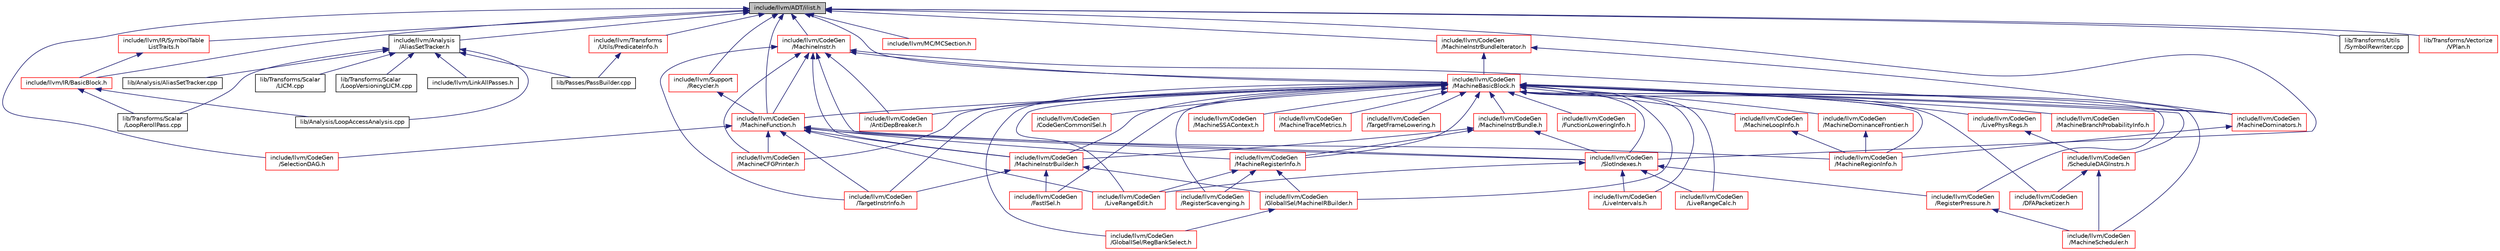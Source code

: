 digraph "include/llvm/ADT/ilist.h"
{
 // LATEX_PDF_SIZE
  bgcolor="transparent";
  edge [fontname="Helvetica",fontsize="10",labelfontname="Helvetica",labelfontsize="10"];
  node [fontname="Helvetica",fontsize="10",shape=record];
  Node1 [label="include/llvm/ADT/ilist.h",height=0.2,width=0.4,color="black", fillcolor="grey75", style="filled", fontcolor="black",tooltip=" "];
  Node1 -> Node2 [dir="back",color="midnightblue",fontsize="10",style="solid",fontname="Helvetica"];
  Node2 [label="include/llvm/Analysis\l/AliasSetTracker.h",height=0.2,width=0.4,color="black",URL="$AliasSetTracker_8h.html",tooltip=" "];
  Node2 -> Node3 [dir="back",color="midnightblue",fontsize="10",style="solid",fontname="Helvetica"];
  Node3 [label="include/llvm/LinkAllPasses.h",height=0.2,width=0.4,color="black",URL="$LinkAllPasses_8h.html",tooltip=" "];
  Node2 -> Node4 [dir="back",color="midnightblue",fontsize="10",style="solid",fontname="Helvetica"];
  Node4 [label="lib/Analysis/AliasSetTracker.cpp",height=0.2,width=0.4,color="black",URL="$AliasSetTracker_8cpp.html",tooltip=" "];
  Node2 -> Node5 [dir="back",color="midnightblue",fontsize="10",style="solid",fontname="Helvetica"];
  Node5 [label="lib/Analysis/LoopAccessAnalysis.cpp",height=0.2,width=0.4,color="black",URL="$LoopAccessAnalysis_8cpp.html",tooltip=" "];
  Node2 -> Node6 [dir="back",color="midnightblue",fontsize="10",style="solid",fontname="Helvetica"];
  Node6 [label="lib/Passes/PassBuilder.cpp",height=0.2,width=0.4,color="black",URL="$PassBuilder_8cpp.html",tooltip=" "];
  Node2 -> Node7 [dir="back",color="midnightblue",fontsize="10",style="solid",fontname="Helvetica"];
  Node7 [label="lib/Transforms/Scalar\l/LICM.cpp",height=0.2,width=0.4,color="black",URL="$LICM_8cpp.html",tooltip=" "];
  Node2 -> Node8 [dir="back",color="midnightblue",fontsize="10",style="solid",fontname="Helvetica"];
  Node8 [label="lib/Transforms/Scalar\l/LoopRerollPass.cpp",height=0.2,width=0.4,color="black",URL="$LoopRerollPass_8cpp.html",tooltip=" "];
  Node2 -> Node9 [dir="back",color="midnightblue",fontsize="10",style="solid",fontname="Helvetica"];
  Node9 [label="lib/Transforms/Scalar\l/LoopVersioningLICM.cpp",height=0.2,width=0.4,color="black",URL="$LoopVersioningLICM_8cpp.html",tooltip=" "];
  Node1 -> Node10 [dir="back",color="midnightblue",fontsize="10",style="solid",fontname="Helvetica"];
  Node10 [label="include/llvm/CodeGen\l/MachineBasicBlock.h",height=0.2,width=0.4,color="red",URL="$MachineBasicBlock_8h.html",tooltip=" "];
  Node10 -> Node11 [dir="back",color="midnightblue",fontsize="10",style="solid",fontname="Helvetica"];
  Node11 [label="include/llvm/CodeGen\l/AntiDepBreaker.h",height=0.2,width=0.4,color="red",URL="$AntiDepBreaker_8h.html",tooltip=" "];
  Node10 -> Node17 [dir="back",color="midnightblue",fontsize="10",style="solid",fontname="Helvetica"];
  Node17 [label="include/llvm/CodeGen\l/CodeGenCommonISel.h",height=0.2,width=0.4,color="red",URL="$CodeGenCommonISel_8h.html",tooltip=" "];
  Node10 -> Node37 [dir="back",color="midnightblue",fontsize="10",style="solid",fontname="Helvetica"];
  Node37 [label="include/llvm/CodeGen\l/DFAPacketizer.h",height=0.2,width=0.4,color="red",URL="$DFAPacketizer_8h.html",tooltip=" "];
  Node10 -> Node50 [dir="back",color="midnightblue",fontsize="10",style="solid",fontname="Helvetica"];
  Node50 [label="include/llvm/CodeGen\l/FastISel.h",height=0.2,width=0.4,color="red",URL="$FastISel_8h.html",tooltip=" "];
  Node10 -> Node58 [dir="back",color="midnightblue",fontsize="10",style="solid",fontname="Helvetica"];
  Node58 [label="include/llvm/CodeGen\l/FunctionLoweringInfo.h",height=0.2,width=0.4,color="red",URL="$FunctionLoweringInfo_8h.html",tooltip=" "];
  Node10 -> Node72 [dir="back",color="midnightblue",fontsize="10",style="solid",fontname="Helvetica"];
  Node72 [label="include/llvm/CodeGen\l/GlobalISel/MachineIRBuilder.h",height=0.2,width=0.4,color="red",URL="$MachineIRBuilder_8h.html",tooltip=" "];
  Node72 -> Node93 [dir="back",color="midnightblue",fontsize="10",style="solid",fontname="Helvetica"];
  Node93 [label="include/llvm/CodeGen\l/GlobalISel/RegBankSelect.h",height=0.2,width=0.4,color="red",URL="$RegBankSelect_8h.html",tooltip=" "];
  Node10 -> Node93 [dir="back",color="midnightblue",fontsize="10",style="solid",fontname="Helvetica"];
  Node10 -> Node143 [dir="back",color="midnightblue",fontsize="10",style="solid",fontname="Helvetica"];
  Node143 [label="include/llvm/CodeGen\l/LiveIntervals.h",height=0.2,width=0.4,color="red",URL="$LiveIntervals_8h.html",tooltip=" "];
  Node10 -> Node208 [dir="back",color="midnightblue",fontsize="10",style="solid",fontname="Helvetica"];
  Node208 [label="include/llvm/CodeGen\l/LivePhysRegs.h",height=0.2,width=0.4,color="red",URL="$LivePhysRegs_8h.html",tooltip=" "];
  Node208 -> Node209 [dir="back",color="midnightblue",fontsize="10",style="solid",fontname="Helvetica"];
  Node209 [label="include/llvm/CodeGen\l/ScheduleDAGInstrs.h",height=0.2,width=0.4,color="red",URL="$ScheduleDAGInstrs_8h.html",tooltip=" "];
  Node209 -> Node37 [dir="back",color="midnightblue",fontsize="10",style="solid",fontname="Helvetica"];
  Node209 -> Node210 [dir="back",color="midnightblue",fontsize="10",style="solid",fontname="Helvetica"];
  Node210 [label="include/llvm/CodeGen\l/MachineScheduler.h",height=0.2,width=0.4,color="red",URL="$MachineScheduler_8h.html",tooltip=" "];
  Node10 -> Node287 [dir="back",color="midnightblue",fontsize="10",style="solid",fontname="Helvetica"];
  Node287 [label="include/llvm/CodeGen\l/LiveRangeCalc.h",height=0.2,width=0.4,color="red",URL="$LiveRangeCalc_8h.html",tooltip=" "];
  Node10 -> Node291 [dir="back",color="midnightblue",fontsize="10",style="solid",fontname="Helvetica"];
  Node291 [label="include/llvm/CodeGen\l/LiveRangeEdit.h",height=0.2,width=0.4,color="red",URL="$LiveRangeEdit_8h.html",tooltip=" "];
  Node10 -> Node292 [dir="back",color="midnightblue",fontsize="10",style="solid",fontname="Helvetica"];
  Node292 [label="include/llvm/CodeGen\l/MachineBranchProbabilityInfo.h",height=0.2,width=0.4,color="red",URL="$MachineBranchProbabilityInfo_8h.html",tooltip=" "];
  Node10 -> Node309 [dir="back",color="midnightblue",fontsize="10",style="solid",fontname="Helvetica"];
  Node309 [label="include/llvm/CodeGen\l/MachineCFGPrinter.h",height=0.2,width=0.4,color="red",URL="$MachineCFGPrinter_8h.html",tooltip=" "];
  Node10 -> Node311 [dir="back",color="midnightblue",fontsize="10",style="solid",fontname="Helvetica"];
  Node311 [label="include/llvm/CodeGen\l/MachineDominanceFrontier.h",height=0.2,width=0.4,color="red",URL="$MachineDominanceFrontier_8h.html",tooltip=" "];
  Node311 -> Node312 [dir="back",color="midnightblue",fontsize="10",style="solid",fontname="Helvetica"];
  Node312 [label="include/llvm/CodeGen\l/MachineRegionInfo.h",height=0.2,width=0.4,color="red",URL="$MachineRegionInfo_8h.html",tooltip=" "];
  Node10 -> Node322 [dir="back",color="midnightblue",fontsize="10",style="solid",fontname="Helvetica"];
  Node322 [label="include/llvm/CodeGen\l/MachineDominators.h",height=0.2,width=0.4,color="red",URL="$MachineDominators_8h.html",tooltip=" "];
  Node322 -> Node312 [dir="back",color="midnightblue",fontsize="10",style="solid",fontname="Helvetica"];
  Node10 -> Node373 [dir="back",color="midnightblue",fontsize="10",style="solid",fontname="Helvetica"];
  Node373 [label="include/llvm/CodeGen\l/MachineFunction.h",height=0.2,width=0.4,color="red",URL="$MachineFunction_8h.html",tooltip=" "];
  Node373 -> Node291 [dir="back",color="midnightblue",fontsize="10",style="solid",fontname="Helvetica"];
  Node373 -> Node309 [dir="back",color="midnightblue",fontsize="10",style="solid",fontname="Helvetica"];
  Node373 -> Node1135 [dir="back",color="midnightblue",fontsize="10",style="solid",fontname="Helvetica"];
  Node1135 [label="include/llvm/CodeGen\l/MachineInstrBuilder.h",height=0.2,width=0.4,color="red",URL="$MachineInstrBuilder_8h.html",tooltip=" "];
  Node1135 -> Node50 [dir="back",color="midnightblue",fontsize="10",style="solid",fontname="Helvetica"];
  Node1135 -> Node72 [dir="back",color="midnightblue",fontsize="10",style="solid",fontname="Helvetica"];
  Node1135 -> Node701 [dir="back",color="midnightblue",fontsize="10",style="solid",fontname="Helvetica"];
  Node701 [label="include/llvm/CodeGen\l/TargetInstrInfo.h",height=0.2,width=0.4,color="red",URL="$TargetInstrInfo_8h.html",tooltip=" "];
  Node373 -> Node312 [dir="back",color="midnightblue",fontsize="10",style="solid",fontname="Helvetica"];
  Node373 -> Node1144 [dir="back",color="midnightblue",fontsize="10",style="solid",fontname="Helvetica"];
  Node1144 [label="include/llvm/CodeGen\l/MachineRegisterInfo.h",height=0.2,width=0.4,color="red",URL="$MachineRegisterInfo_8h.html",tooltip=" "];
  Node1144 -> Node72 [dir="back",color="midnightblue",fontsize="10",style="solid",fontname="Helvetica"];
  Node1144 -> Node291 [dir="back",color="midnightblue",fontsize="10",style="solid",fontname="Helvetica"];
  Node1144 -> Node1146 [dir="back",color="midnightblue",fontsize="10",style="solid",fontname="Helvetica"];
  Node1146 [label="include/llvm/CodeGen\l/RegisterScavenging.h",height=0.2,width=0.4,color="red",URL="$RegisterScavenging_8h.html",tooltip=" "];
  Node373 -> Node1166 [dir="back",color="midnightblue",fontsize="10",style="solid",fontname="Helvetica"];
  Node1166 [label="include/llvm/CodeGen\l/SelectionDAG.h",height=0.2,width=0.4,color="red",URL="$SelectionDAG_8h.html",tooltip=" "];
  Node373 -> Node686 [dir="back",color="midnightblue",fontsize="10",style="solid",fontname="Helvetica"];
  Node686 [label="include/llvm/CodeGen\l/SlotIndexes.h",height=0.2,width=0.4,color="red",URL="$SlotIndexes_8h.html",tooltip=" "];
  Node686 -> Node143 [dir="back",color="midnightblue",fontsize="10",style="solid",fontname="Helvetica"];
  Node686 -> Node287 [dir="back",color="midnightblue",fontsize="10",style="solid",fontname="Helvetica"];
  Node686 -> Node291 [dir="back",color="midnightblue",fontsize="10",style="solid",fontname="Helvetica"];
  Node686 -> Node695 [dir="back",color="midnightblue",fontsize="10",style="solid",fontname="Helvetica"];
  Node695 [label="include/llvm/CodeGen\l/RegisterPressure.h",height=0.2,width=0.4,color="red",URL="$RegisterPressure_8h.html",tooltip=" "];
  Node695 -> Node210 [dir="back",color="midnightblue",fontsize="10",style="solid",fontname="Helvetica"];
  Node373 -> Node701 [dir="back",color="midnightblue",fontsize="10",style="solid",fontname="Helvetica"];
  Node10 -> Node1135 [dir="back",color="midnightblue",fontsize="10",style="solid",fontname="Helvetica"];
  Node10 -> Node1282 [dir="back",color="midnightblue",fontsize="10",style="solid",fontname="Helvetica"];
  Node1282 [label="include/llvm/CodeGen\l/MachineInstrBundle.h",height=0.2,width=0.4,color="red",URL="$MachineInstrBundle_8h.html",tooltip=" "];
  Node1282 -> Node1135 [dir="back",color="midnightblue",fontsize="10",style="solid",fontname="Helvetica"];
  Node1282 -> Node1144 [dir="back",color="midnightblue",fontsize="10",style="solid",fontname="Helvetica"];
  Node1282 -> Node686 [dir="back",color="midnightblue",fontsize="10",style="solid",fontname="Helvetica"];
  Node10 -> Node642 [dir="back",color="midnightblue",fontsize="10",style="solid",fontname="Helvetica"];
  Node642 [label="include/llvm/CodeGen\l/MachineLoopInfo.h",height=0.2,width=0.4,color="red",URL="$MachineLoopInfo_8h.html",tooltip=" "];
  Node642 -> Node312 [dir="back",color="midnightblue",fontsize="10",style="solid",fontname="Helvetica"];
  Node10 -> Node312 [dir="back",color="midnightblue",fontsize="10",style="solid",fontname="Helvetica"];
  Node10 -> Node1144 [dir="back",color="midnightblue",fontsize="10",style="solid",fontname="Helvetica"];
  Node10 -> Node210 [dir="back",color="midnightblue",fontsize="10",style="solid",fontname="Helvetica"];
  Node10 -> Node1284 [dir="back",color="midnightblue",fontsize="10",style="solid",fontname="Helvetica"];
  Node1284 [label="include/llvm/CodeGen\l/MachineSSAContext.h",height=0.2,width=0.4,color="red",URL="$MachineSSAContext_8h.html",tooltip=" "];
  Node10 -> Node657 [dir="back",color="midnightblue",fontsize="10",style="solid",fontname="Helvetica"];
  Node657 [label="include/llvm/CodeGen\l/MachineTraceMetrics.h",height=0.2,width=0.4,color="red",URL="$MachineTraceMetrics_8h.html",tooltip=" "];
  Node10 -> Node695 [dir="back",color="midnightblue",fontsize="10",style="solid",fontname="Helvetica"];
  Node10 -> Node1146 [dir="back",color="midnightblue",fontsize="10",style="solid",fontname="Helvetica"];
  Node10 -> Node209 [dir="back",color="midnightblue",fontsize="10",style="solid",fontname="Helvetica"];
  Node10 -> Node686 [dir="back",color="midnightblue",fontsize="10",style="solid",fontname="Helvetica"];
  Node10 -> Node1285 [dir="back",color="midnightblue",fontsize="10",style="solid",fontname="Helvetica"];
  Node1285 [label="include/llvm/CodeGen\l/TargetFrameLowering.h",height=0.2,width=0.4,color="red",URL="$TargetFrameLowering_8h.html",tooltip=" "];
  Node10 -> Node701 [dir="back",color="midnightblue",fontsize="10",style="solid",fontname="Helvetica"];
  Node1 -> Node373 [dir="back",color="midnightblue",fontsize="10",style="solid",fontname="Helvetica"];
  Node1 -> Node1374 [dir="back",color="midnightblue",fontsize="10",style="solid",fontname="Helvetica"];
  Node1374 [label="include/llvm/CodeGen\l/MachineInstr.h",height=0.2,width=0.4,color="red",URL="$MachineInstr_8h.html",tooltip=" "];
  Node1374 -> Node11 [dir="back",color="midnightblue",fontsize="10",style="solid",fontname="Helvetica"];
  Node1374 -> Node10 [dir="back",color="midnightblue",fontsize="10",style="solid",fontname="Helvetica"];
  Node1374 -> Node309 [dir="back",color="midnightblue",fontsize="10",style="solid",fontname="Helvetica"];
  Node1374 -> Node322 [dir="back",color="midnightblue",fontsize="10",style="solid",fontname="Helvetica"];
  Node1374 -> Node373 [dir="back",color="midnightblue",fontsize="10",style="solid",fontname="Helvetica"];
  Node1374 -> Node1135 [dir="back",color="midnightblue",fontsize="10",style="solid",fontname="Helvetica"];
  Node1374 -> Node686 [dir="back",color="midnightblue",fontsize="10",style="solid",fontname="Helvetica"];
  Node1374 -> Node701 [dir="back",color="midnightblue",fontsize="10",style="solid",fontname="Helvetica"];
  Node1 -> Node1383 [dir="back",color="midnightblue",fontsize="10",style="solid",fontname="Helvetica"];
  Node1383 [label="include/llvm/CodeGen\l/MachineInstrBundleIterator.h",height=0.2,width=0.4,color="red",URL="$MachineInstrBundleIterator_8h.html",tooltip=" "];
  Node1383 -> Node10 [dir="back",color="midnightblue",fontsize="10",style="solid",fontname="Helvetica"];
  Node1383 -> Node322 [dir="back",color="midnightblue",fontsize="10",style="solid",fontname="Helvetica"];
  Node1 -> Node1166 [dir="back",color="midnightblue",fontsize="10",style="solid",fontname="Helvetica"];
  Node1 -> Node686 [dir="back",color="midnightblue",fontsize="10",style="solid",fontname="Helvetica"];
  Node1 -> Node1384 [dir="back",color="midnightblue",fontsize="10",style="solid",fontname="Helvetica"];
  Node1384 [label="include/llvm/IR/BasicBlock.h",height=0.2,width=0.4,color="red",URL="$BasicBlock_8h.html",tooltip=" "];
  Node1384 -> Node5 [dir="back",color="midnightblue",fontsize="10",style="solid",fontname="Helvetica"];
  Node1384 -> Node8 [dir="back",color="midnightblue",fontsize="10",style="solid",fontname="Helvetica"];
  Node1 -> Node2491 [dir="back",color="midnightblue",fontsize="10",style="solid",fontname="Helvetica"];
  Node2491 [label="include/llvm/IR/SymbolTable\lListTraits.h",height=0.2,width=0.4,color="red",URL="$SymbolTableListTraits_8h.html",tooltip=" "];
  Node2491 -> Node1384 [dir="back",color="midnightblue",fontsize="10",style="solid",fontname="Helvetica"];
  Node1 -> Node2501 [dir="back",color="midnightblue",fontsize="10",style="solid",fontname="Helvetica"];
  Node2501 [label="include/llvm/MC/MCSection.h",height=0.2,width=0.4,color="red",URL="$MCSection_8h.html",tooltip=" "];
  Node1 -> Node2800 [dir="back",color="midnightblue",fontsize="10",style="solid",fontname="Helvetica"];
  Node2800 [label="include/llvm/Support\l/Recycler.h",height=0.2,width=0.4,color="red",URL="$Recycler_8h.html",tooltip=" "];
  Node2800 -> Node373 [dir="back",color="midnightblue",fontsize="10",style="solid",fontname="Helvetica"];
  Node1 -> Node1941 [dir="back",color="midnightblue",fontsize="10",style="solid",fontname="Helvetica"];
  Node1941 [label="include/llvm/Transforms\l/Utils/PredicateInfo.h",height=0.2,width=0.4,color="red",URL="$PredicateInfo_8h.html",tooltip=" "];
  Node1941 -> Node6 [dir="back",color="midnightblue",fontsize="10",style="solid",fontname="Helvetica"];
  Node1 -> Node2423 [dir="back",color="midnightblue",fontsize="10",style="solid",fontname="Helvetica"];
  Node2423 [label="lib/Transforms/Utils\l/SymbolRewriter.cpp",height=0.2,width=0.4,color="black",URL="$SymbolRewriter_8cpp.html",tooltip=" "];
  Node1 -> Node1571 [dir="back",color="midnightblue",fontsize="10",style="solid",fontname="Helvetica"];
  Node1571 [label="lib/Transforms/Vectorize\l/VPlan.h",height=0.2,width=0.4,color="red",URL="$VPlan_8h.html",tooltip=" "];
}
